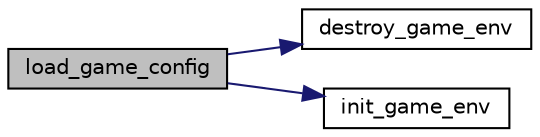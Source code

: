 digraph G
{
  edge [fontname="Helvetica",fontsize="10",labelfontname="Helvetica",labelfontsize="10"];
  node [fontname="Helvetica",fontsize="10",shape=record];
  rankdir=LR;
  Node1 [label="load_game_config",height=0.2,width=0.4,color="black", fillcolor="grey75", style="filled" fontcolor="black"];
  Node1 -> Node2 [color="midnightblue",fontsize="10",style="solid",fontname="Helvetica"];
  Node2 [label="destroy_game_env",height=0.2,width=0.4,color="black", fillcolor="white", style="filled",URL="$n__games_8c.html#a47fd0bb7f6db4234af06b5ebafb18837"];
  Node1 -> Node3 [color="midnightblue",fontsize="10",style="solid",fontname="Helvetica"];
  Node3 [label="init_game_env",height=0.2,width=0.4,color="black", fillcolor="white", style="filled",URL="$n__games_8c.html#affe7b87cc337004fee414f562b293d56"];
}
